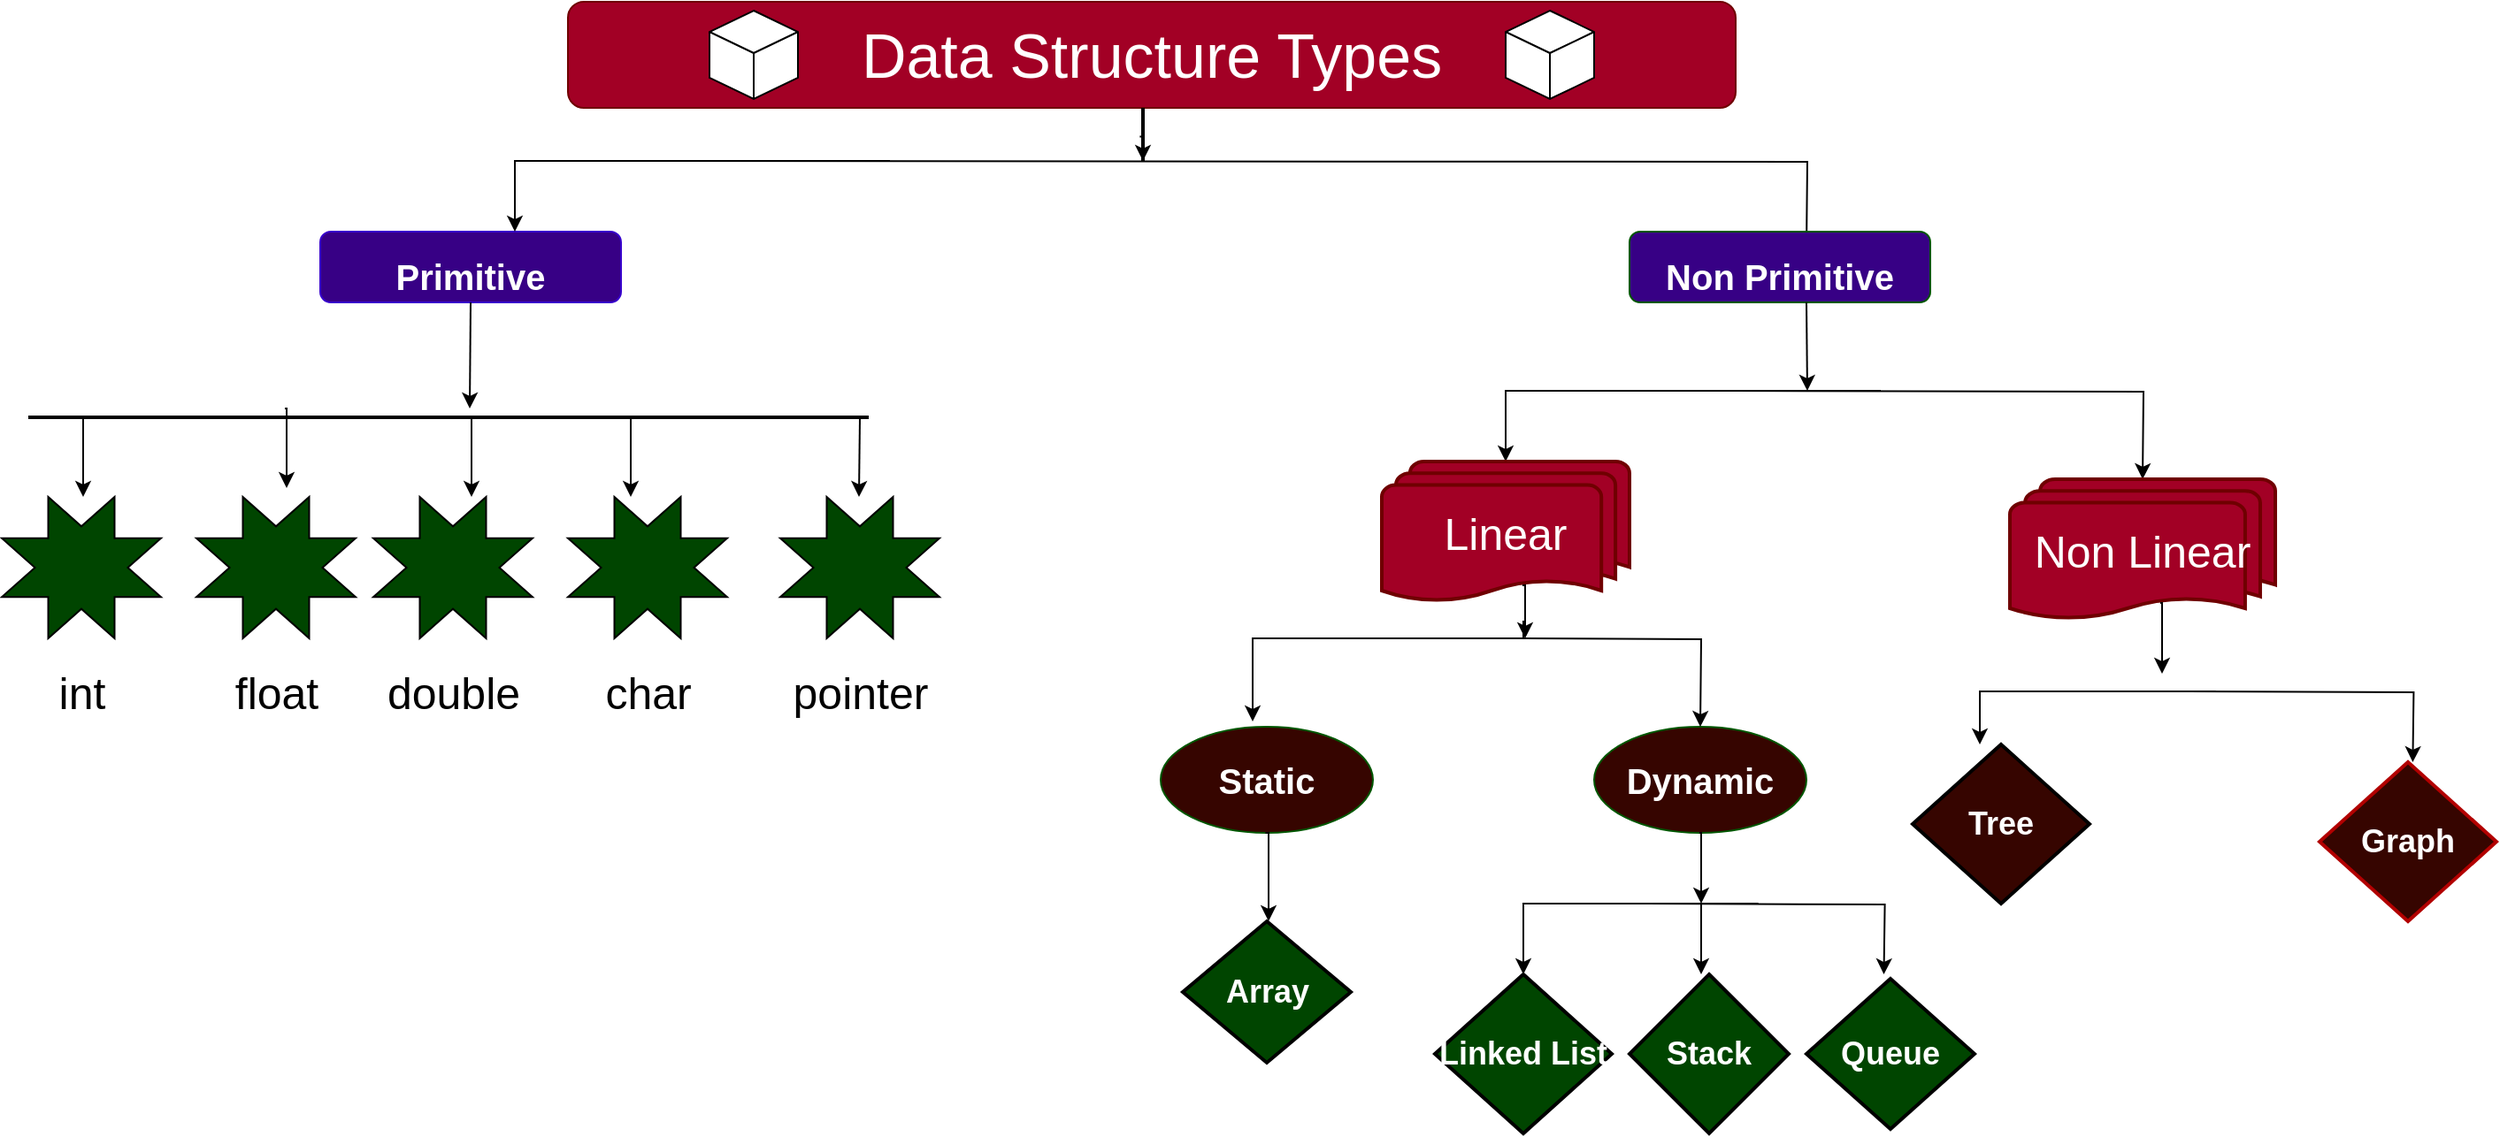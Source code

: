 <mxfile version="15.4.0" type="device"><diagram id="3nBXAGOMPraqdsE8i4B2" name="Page-1"><mxGraphModel dx="1476" dy="1727" grid="1" gridSize="10" guides="1" tooltips="1" connect="1" arrows="1" fold="1" page="1" pageScale="1" pageWidth="850" pageHeight="1100" math="0" shadow="0"><root><mxCell id="0"/><mxCell id="1" parent="0"/><mxCell id="AZadIs6YUqP8V7ciAuIY-1" value="Data Structure Types" style="rounded=1;whiteSpace=wrap;html=1;fillColor=#a20025;strokeColor=#6F0000;fontColor=#ffffff;fontSize=35;" vertex="1" parent="1"><mxGeometry x="400" y="-360" width="660" height="60" as="geometry"/></mxCell><mxCell id="AZadIs6YUqP8V7ciAuIY-2" value="&lt;font style=&quot;font-size: 20px&quot;&gt;Primitive&lt;/font&gt;" style="rounded=1;whiteSpace=wrap;html=1;fontSize=35;fontStyle=1;spacing=0;fillColor=#370085;strokeColor=#3700CC;fontColor=#ffffff;" vertex="1" parent="1"><mxGeometry x="260" y="-230" width="170" height="40" as="geometry"/></mxCell><mxCell id="AZadIs6YUqP8V7ciAuIY-17" value="" style="line;strokeWidth=2;direction=south;html=1;fontSize=35;" vertex="1" parent="1"><mxGeometry x="720" y="-300" width="10" height="30" as="geometry"/></mxCell><mxCell id="AZadIs6YUqP8V7ciAuIY-20" value="" style="html=1;whiteSpace=wrap;shape=isoCube2;backgroundOutline=1;isoAngle=15;fontSize=35;" vertex="1" parent="1"><mxGeometry x="480" y="-355" width="50" height="50" as="geometry"/></mxCell><mxCell id="AZadIs6YUqP8V7ciAuIY-21" value="" style="html=1;whiteSpace=wrap;shape=isoCube2;backgroundOutline=1;isoAngle=15;fontSize=35;" vertex="1" parent="1"><mxGeometry x="930" y="-355" width="50" height="50" as="geometry"/></mxCell><mxCell id="AZadIs6YUqP8V7ciAuIY-32" value="" style="endArrow=classic;html=1;rounded=0;fontSize=35;edgeStyle=orthogonalEdgeStyle;fontStyle=1" edge="1" parent="1"><mxGeometry relative="1" as="geometry"><mxPoint x="582" y="-270" as="sourcePoint"/><mxPoint x="370" y="-230" as="targetPoint"/><Array as="points"><mxPoint x="582" y="-270"/><mxPoint x="370" y="-270"/></Array></mxGeometry></mxCell><mxCell id="AZadIs6YUqP8V7ciAuIY-34" value="" style="endArrow=classic;html=1;rounded=0;fontSize=35;edgeStyle=orthogonalEdgeStyle;fontStyle=1;" edge="1" parent="1"><mxGeometry relative="1" as="geometry"><mxPoint x="400" y="-270" as="sourcePoint"/><mxPoint x="1100" y="-220" as="targetPoint"/></mxGeometry></mxCell><mxCell id="AZadIs6YUqP8V7ciAuIY-36" value="&lt;font style=&quot;font-size: 20px&quot;&gt;Non Primitive&lt;/font&gt;" style="rounded=1;whiteSpace=wrap;html=1;fontSize=35;fontStyle=1;spacing=0;fillColor=#370085;strokeColor=#005700;fontColor=#ffffff;" vertex="1" parent="1"><mxGeometry x="1000" y="-230" width="170" height="40" as="geometry"/></mxCell><mxCell id="AZadIs6YUqP8V7ciAuIY-38" value="" style="edgeStyle=segmentEdgeStyle;endArrow=classic;html=1;rounded=0;fontSize=35;" edge="1" parent="1"><mxGeometry width="50" height="50" relative="1" as="geometry"><mxPoint x="345" y="-190" as="sourcePoint"/><mxPoint x="344.5" y="-130" as="targetPoint"/></mxGeometry></mxCell><mxCell id="AZadIs6YUqP8V7ciAuIY-40" value="" style="line;strokeWidth=2;html=1;labelBackgroundColor=#00CC00;fontSize=35;fillColor=#004500;" vertex="1" parent="1"><mxGeometry x="95" y="-130" width="475" height="10" as="geometry"/></mxCell><mxCell id="AZadIs6YUqP8V7ciAuIY-41" value="" style="edgeStyle=segmentEdgeStyle;endArrow=classic;html=1;rounded=0;fontSize=35;exitX=0;exitY=0.5;exitDx=0;exitDy=0;exitPerimeter=0;fontStyle=1" edge="1" parent="1" source="AZadIs6YUqP8V7ciAuIY-40"><mxGeometry width="50" height="50" relative="1" as="geometry"><mxPoint x="126" y="-30" as="sourcePoint"/><mxPoint x="126" y="-80" as="targetPoint"/></mxGeometry></mxCell><mxCell id="AZadIs6YUqP8V7ciAuIY-44" value="&lt;font style=&quot;font-size: 25px ; font-weight: normal&quot;&gt;int&lt;/font&gt;" style="verticalLabelPosition=bottom;verticalAlign=top;html=1;shape=mxgraph.basic.8_point_star;labelBackgroundColor=none;fontSize=35;fillColor=#004500;fontStyle=1" vertex="1" parent="1"><mxGeometry x="80" y="-80" width="90" height="80" as="geometry"/></mxCell><mxCell id="AZadIs6YUqP8V7ciAuIY-45" value="&lt;font style=&quot;font-size: 25px&quot;&gt;char&lt;/font&gt;" style="verticalLabelPosition=bottom;verticalAlign=top;html=1;shape=mxgraph.basic.8_point_star;labelBackgroundColor=none;fontSize=35;fillColor=#004500;" vertex="1" parent="1"><mxGeometry x="400" y="-80" width="90" height="80" as="geometry"/></mxCell><mxCell id="AZadIs6YUqP8V7ciAuIY-46" value="&lt;span style=&quot;font-size: 25px&quot;&gt;double&lt;/span&gt;" style="verticalLabelPosition=bottom;verticalAlign=top;html=1;shape=mxgraph.basic.8_point_star;labelBackgroundColor=none;fontSize=35;fillColor=#004500;" vertex="1" parent="1"><mxGeometry x="290" y="-80" width="90" height="80" as="geometry"/></mxCell><mxCell id="AZadIs6YUqP8V7ciAuIY-47" value="&lt;font style=&quot;font-size: 25px&quot;&gt;float&lt;/font&gt;" style="verticalLabelPosition=bottom;verticalAlign=top;html=1;shape=mxgraph.basic.8_point_star;labelBackgroundColor=none;fontSize=35;fillColor=#004500;" vertex="1" parent="1"><mxGeometry x="190" y="-80" width="90" height="80" as="geometry"/></mxCell><mxCell id="AZadIs6YUqP8V7ciAuIY-50" value="" style="edgeStyle=segmentEdgeStyle;endArrow=classic;html=1;rounded=0;fontSize=35;exitX=0;exitY=0.5;exitDx=0;exitDy=0;exitPerimeter=0;fontStyle=1" edge="1" parent="1"><mxGeometry width="50" height="50" relative="1" as="geometry"><mxPoint x="240" y="-130" as="sourcePoint"/><mxPoint x="241" y="-85" as="targetPoint"/></mxGeometry></mxCell><mxCell id="AZadIs6YUqP8V7ciAuIY-51" value="" style="edgeStyle=segmentEdgeStyle;endArrow=classic;html=1;rounded=0;fontSize=35;exitX=0;exitY=0.5;exitDx=0;exitDy=0;exitPerimeter=0;fontStyle=1" edge="1" parent="1"><mxGeometry width="50" height="50" relative="1" as="geometry"><mxPoint x="344.5" y="-125" as="sourcePoint"/><mxPoint x="345.5" y="-80" as="targetPoint"/></mxGeometry></mxCell><mxCell id="AZadIs6YUqP8V7ciAuIY-52" value="" style="edgeStyle=segmentEdgeStyle;endArrow=classic;html=1;rounded=0;fontSize=35;exitX=0;exitY=0.5;exitDx=0;exitDy=0;exitPerimeter=0;fontStyle=1" edge="1" parent="1"><mxGeometry width="50" height="50" relative="1" as="geometry"><mxPoint x="434.5" y="-125" as="sourcePoint"/><mxPoint x="435.5" y="-80" as="targetPoint"/></mxGeometry></mxCell><mxCell id="AZadIs6YUqP8V7ciAuIY-59" value="&lt;font style=&quot;font-size: 25px&quot;&gt;pointer&lt;/font&gt;" style="verticalLabelPosition=bottom;verticalAlign=top;html=1;shape=mxgraph.basic.8_point_star;labelBackgroundColor=none;fontSize=35;fillColor=#004500;" vertex="1" parent="1"><mxGeometry x="520" y="-80" width="90" height="80" as="geometry"/></mxCell><mxCell id="AZadIs6YUqP8V7ciAuIY-60" value="" style="edgeStyle=segmentEdgeStyle;endArrow=classic;html=1;rounded=0;fontSize=35;fontStyle=1" edge="1" parent="1"><mxGeometry width="50" height="50" relative="1" as="geometry"><mxPoint x="565" y="-125" as="sourcePoint"/><mxPoint x="564.5" y="-80" as="targetPoint"/><Array as="points"><mxPoint x="564.5" y="-125"/></Array></mxGeometry></mxCell><mxCell id="AZadIs6YUqP8V7ciAuIY-63" value="" style="edgeStyle=segmentEdgeStyle;endArrow=classic;html=1;rounded=0;fontSize=35;" edge="1" parent="1"><mxGeometry width="50" height="50" relative="1" as="geometry"><mxPoint x="1100" y="-190" as="sourcePoint"/><mxPoint x="1100.5" y="-140" as="targetPoint"/></mxGeometry></mxCell><mxCell id="AZadIs6YUqP8V7ciAuIY-67" value="" style="endArrow=classic;html=1;rounded=0;fontSize=35;edgeStyle=orthogonalEdgeStyle;fontStyle=1" edge="1" parent="1"><mxGeometry relative="1" as="geometry"><mxPoint x="1142" y="-140" as="sourcePoint"/><mxPoint x="930" y="-100" as="targetPoint"/><Array as="points"><mxPoint x="1142" y="-140"/><mxPoint x="930" y="-140"/></Array></mxGeometry></mxCell><mxCell id="AZadIs6YUqP8V7ciAuIY-68" value="" style="endArrow=classic;html=1;rounded=0;fontSize=35;edgeStyle=orthogonalEdgeStyle;fontStyle=1;" edge="1" parent="1"><mxGeometry relative="1" as="geometry"><mxPoint x="1060" y="-140" as="sourcePoint"/><mxPoint x="1290" y="-90" as="targetPoint"/></mxGeometry></mxCell><mxCell id="AZadIs6YUqP8V7ciAuIY-73" value="&lt;font style=&quot;font-size: 25px;&quot;&gt;Linear&lt;/font&gt;" style="strokeWidth=2;html=1;shape=mxgraph.flowchart.multi-document;whiteSpace=wrap;labelBackgroundColor=none;fontSize=25;fontColor=#ffffff;fillColor=#a20025;strokeColor=#6F0000;" vertex="1" parent="1"><mxGeometry x="860" y="-100" width="140" height="80" as="geometry"/></mxCell><mxCell id="AZadIs6YUqP8V7ciAuIY-75" value="&lt;font style=&quot;font-size: 25px&quot;&gt;Non Linear&lt;/font&gt;" style="strokeWidth=2;html=1;shape=mxgraph.flowchart.multi-document;whiteSpace=wrap;labelBackgroundColor=none;fontSize=25;fontColor=#ffffff;fillColor=#a20025;strokeColor=#6F0000;" vertex="1" parent="1"><mxGeometry x="1215" y="-90" width="150" height="80" as="geometry"/></mxCell><mxCell id="AZadIs6YUqP8V7ciAuIY-76" value="Static" style="ellipse;whiteSpace=wrap;html=1;rounded=1;fontSize=20;fontColor=#ffffff;fontStyle=1;strokeColor=#005700;fillColor=#360500;spacing=0;" vertex="1" parent="1"><mxGeometry x="735" y="50" width="120" height="60" as="geometry"/></mxCell><mxCell id="AZadIs6YUqP8V7ciAuIY-79" value="Dynamic" style="ellipse;whiteSpace=wrap;html=1;rounded=1;fontSize=20;fontColor=#ffffff;fontStyle=1;strokeColor=#005700;fillColor=#360500;spacing=0;" vertex="1" parent="1"><mxGeometry x="980" y="50" width="120" height="60" as="geometry"/></mxCell><mxCell id="AZadIs6YUqP8V7ciAuIY-84" value="" style="endArrow=classic;html=1;rounded=0;fontSize=35;edgeStyle=orthogonalEdgeStyle;fontStyle=1;" edge="1" parent="1"><mxGeometry relative="1" as="geometry"><mxPoint x="940" y="-10" as="sourcePoint"/><mxPoint x="787" y="47" as="targetPoint"/><Array as="points"><mxPoint x="940"/><mxPoint x="787"/></Array></mxGeometry></mxCell><mxCell id="AZadIs6YUqP8V7ciAuIY-85" value="" style="endArrow=classic;html=1;rounded=0;fontSize=35;edgeStyle=orthogonalEdgeStyle;fontStyle=1;" edge="1" parent="1"><mxGeometry relative="1" as="geometry"><mxPoint x="940" as="sourcePoint"/><mxPoint x="1040" y="50" as="targetPoint"/></mxGeometry></mxCell><mxCell id="AZadIs6YUqP8V7ciAuIY-86" value="" style="edgeStyle=segmentEdgeStyle;endArrow=classic;html=1;rounded=0;fontSize=35;" edge="1" parent="1"><mxGeometry width="50" height="50" relative="1" as="geometry"><mxPoint x="1039.5" y="110" as="sourcePoint"/><mxPoint x="1040.5" y="150" as="targetPoint"/></mxGeometry></mxCell><mxCell id="AZadIs6YUqP8V7ciAuIY-87" value="" style="endArrow=classic;html=1;rounded=0;fontSize=35;edgeStyle=orthogonalEdgeStyle;fontStyle=1;" edge="1" parent="1"><mxGeometry relative="1" as="geometry"><mxPoint x="1072.8" y="150" as="sourcePoint"/><mxPoint x="940" y="190" as="targetPoint"/><Array as="points"><mxPoint x="939.8" y="150"/></Array></mxGeometry></mxCell><mxCell id="AZadIs6YUqP8V7ciAuIY-88" value="" style="endArrow=classic;html=1;rounded=0;fontSize=35;edgeStyle=orthogonalEdgeStyle;fontStyle=1;" edge="1" parent="1"><mxGeometry relative="1" as="geometry"><mxPoint x="1010" y="150" as="sourcePoint"/><mxPoint x="1143.75" y="190" as="targetPoint"/></mxGeometry></mxCell><mxCell id="AZadIs6YUqP8V7ciAuIY-89" value="" style="edgeStyle=segmentEdgeStyle;endArrow=classic;html=1;rounded=0;fontSize=35;" edge="1" parent="1"><mxGeometry width="50" height="50" relative="1" as="geometry"><mxPoint x="794.25" y="110" as="sourcePoint"/><mxPoint x="796" y="160" as="targetPoint"/></mxGeometry></mxCell><mxCell id="AZadIs6YUqP8V7ciAuIY-92" value="Array" style="strokeWidth=2;html=1;shape=mxgraph.flowchart.decision;whiteSpace=wrap;labelBackgroundColor=none;fontSize=18;fontColor=#FFFFFF;fillColor=#004500;fontStyle=1" vertex="1" parent="1"><mxGeometry x="747.5" y="160" width="95" height="80" as="geometry"/></mxCell><mxCell id="AZadIs6YUqP8V7ciAuIY-93" value="Stack" style="strokeWidth=2;html=1;shape=mxgraph.flowchart.decision;whiteSpace=wrap;labelBackgroundColor=none;fontSize=18;fontColor=#FFFFFF;fillColor=#004500;fontStyle=1" vertex="1" parent="1"><mxGeometry x="1000" y="190" width="90" height="90" as="geometry"/></mxCell><mxCell id="AZadIs6YUqP8V7ciAuIY-94" value="Linked List" style="strokeWidth=2;html=1;shape=mxgraph.flowchart.decision;whiteSpace=wrap;labelBackgroundColor=none;fontSize=18;fontColor=#FFFFFF;fillColor=#004500;fontStyle=1" vertex="1" parent="1"><mxGeometry x="890" y="190" width="100" height="90" as="geometry"/></mxCell><mxCell id="AZadIs6YUqP8V7ciAuIY-95" value="Queue" style="strokeWidth=2;html=1;shape=mxgraph.flowchart.decision;whiteSpace=wrap;labelBackgroundColor=none;fontSize=18;fontColor=#FFFFFF;fillColor=#004500;fontStyle=1" vertex="1" parent="1"><mxGeometry x="1100" y="192.5" width="95" height="85" as="geometry"/></mxCell><mxCell id="AZadIs6YUqP8V7ciAuIY-97" value="" style="edgeStyle=segmentEdgeStyle;endArrow=classic;html=1;rounded=0;fontSize=35;" edge="1" parent="1"><mxGeometry width="50" height="50" relative="1" as="geometry"><mxPoint x="1039.5" y="150" as="sourcePoint"/><mxPoint x="1040.5" y="190" as="targetPoint"/></mxGeometry></mxCell><mxCell id="AZadIs6YUqP8V7ciAuIY-98" value="" style="edgeStyle=segmentEdgeStyle;endArrow=classic;html=1;rounded=0;fontSize=35;" edge="1" parent="1"><mxGeometry width="50" height="50" relative="1" as="geometry"><mxPoint x="1300" y="-20" as="sourcePoint"/><mxPoint x="1301" y="20" as="targetPoint"/></mxGeometry></mxCell><mxCell id="AZadIs6YUqP8V7ciAuIY-99" value="" style="endArrow=classic;html=1;rounded=0;fontSize=35;edgeStyle=orthogonalEdgeStyle;fontStyle=1;" edge="1" parent="1" target="AZadIs6YUqP8V7ciAuIY-101"><mxGeometry relative="1" as="geometry"><mxPoint x="1331.4" y="30" as="sourcePoint"/><mxPoint x="1198.6" y="70" as="targetPoint"/><Array as="points"><mxPoint x="1198" y="30"/></Array></mxGeometry></mxCell><mxCell id="AZadIs6YUqP8V7ciAuIY-100" value="" style="endArrow=classic;html=1;rounded=0;fontSize=35;edgeStyle=orthogonalEdgeStyle;fontStyle=1;" edge="1" parent="1"><mxGeometry relative="1" as="geometry"><mxPoint x="1315" y="30" as="sourcePoint"/><mxPoint x="1442.7" y="70" as="targetPoint"/></mxGeometry></mxCell><mxCell id="AZadIs6YUqP8V7ciAuIY-101" value="Tree" style="strokeWidth=2;html=1;shape=mxgraph.flowchart.decision;whiteSpace=wrap;labelBackgroundColor=none;fontSize=18;fontColor=#FFFFFF;fillColor=#360500;fontStyle=1" vertex="1" parent="1"><mxGeometry x="1160" y="60" width="100" height="90" as="geometry"/></mxCell><mxCell id="AZadIs6YUqP8V7ciAuIY-102" value="Graph" style="strokeWidth=2;html=1;shape=mxgraph.flowchart.decision;whiteSpace=wrap;labelBackgroundColor=none;fontSize=18;fontColor=#ffffff;fillColor=#360500;fontStyle=1;strokeColor=#B20000;" vertex="1" parent="1"><mxGeometry x="1390" y="70" width="100" height="90" as="geometry"/></mxCell><mxCell id="AZadIs6YUqP8V7ciAuIY-108" style="edgeStyle=orthogonalEdgeStyle;rounded=0;orthogonalLoop=1;jettySize=auto;html=1;exitX=0.54;exitY=0.68;exitDx=0;exitDy=0;exitPerimeter=0;entryX=1;entryY=0.5;entryDx=0;entryDy=0;entryPerimeter=0;fontSize=20;fontColor=#FFFFFF;verticalAlign=bottom;" edge="1" parent="1" source="AZadIs6YUqP8V7ciAuIY-17" target="AZadIs6YUqP8V7ciAuIY-17"><mxGeometry relative="1" as="geometry"/></mxCell><mxCell id="AZadIs6YUqP8V7ciAuIY-110" value="" style="edgeStyle=segmentEdgeStyle;endArrow=classic;html=1;rounded=0;fontSize=35;" edge="1" parent="1"><mxGeometry width="50" height="50" relative="1" as="geometry"><mxPoint x="939.5" y="-30" as="sourcePoint"/><mxPoint x="941" as="targetPoint"/></mxGeometry></mxCell></root></mxGraphModel></diagram></mxfile>